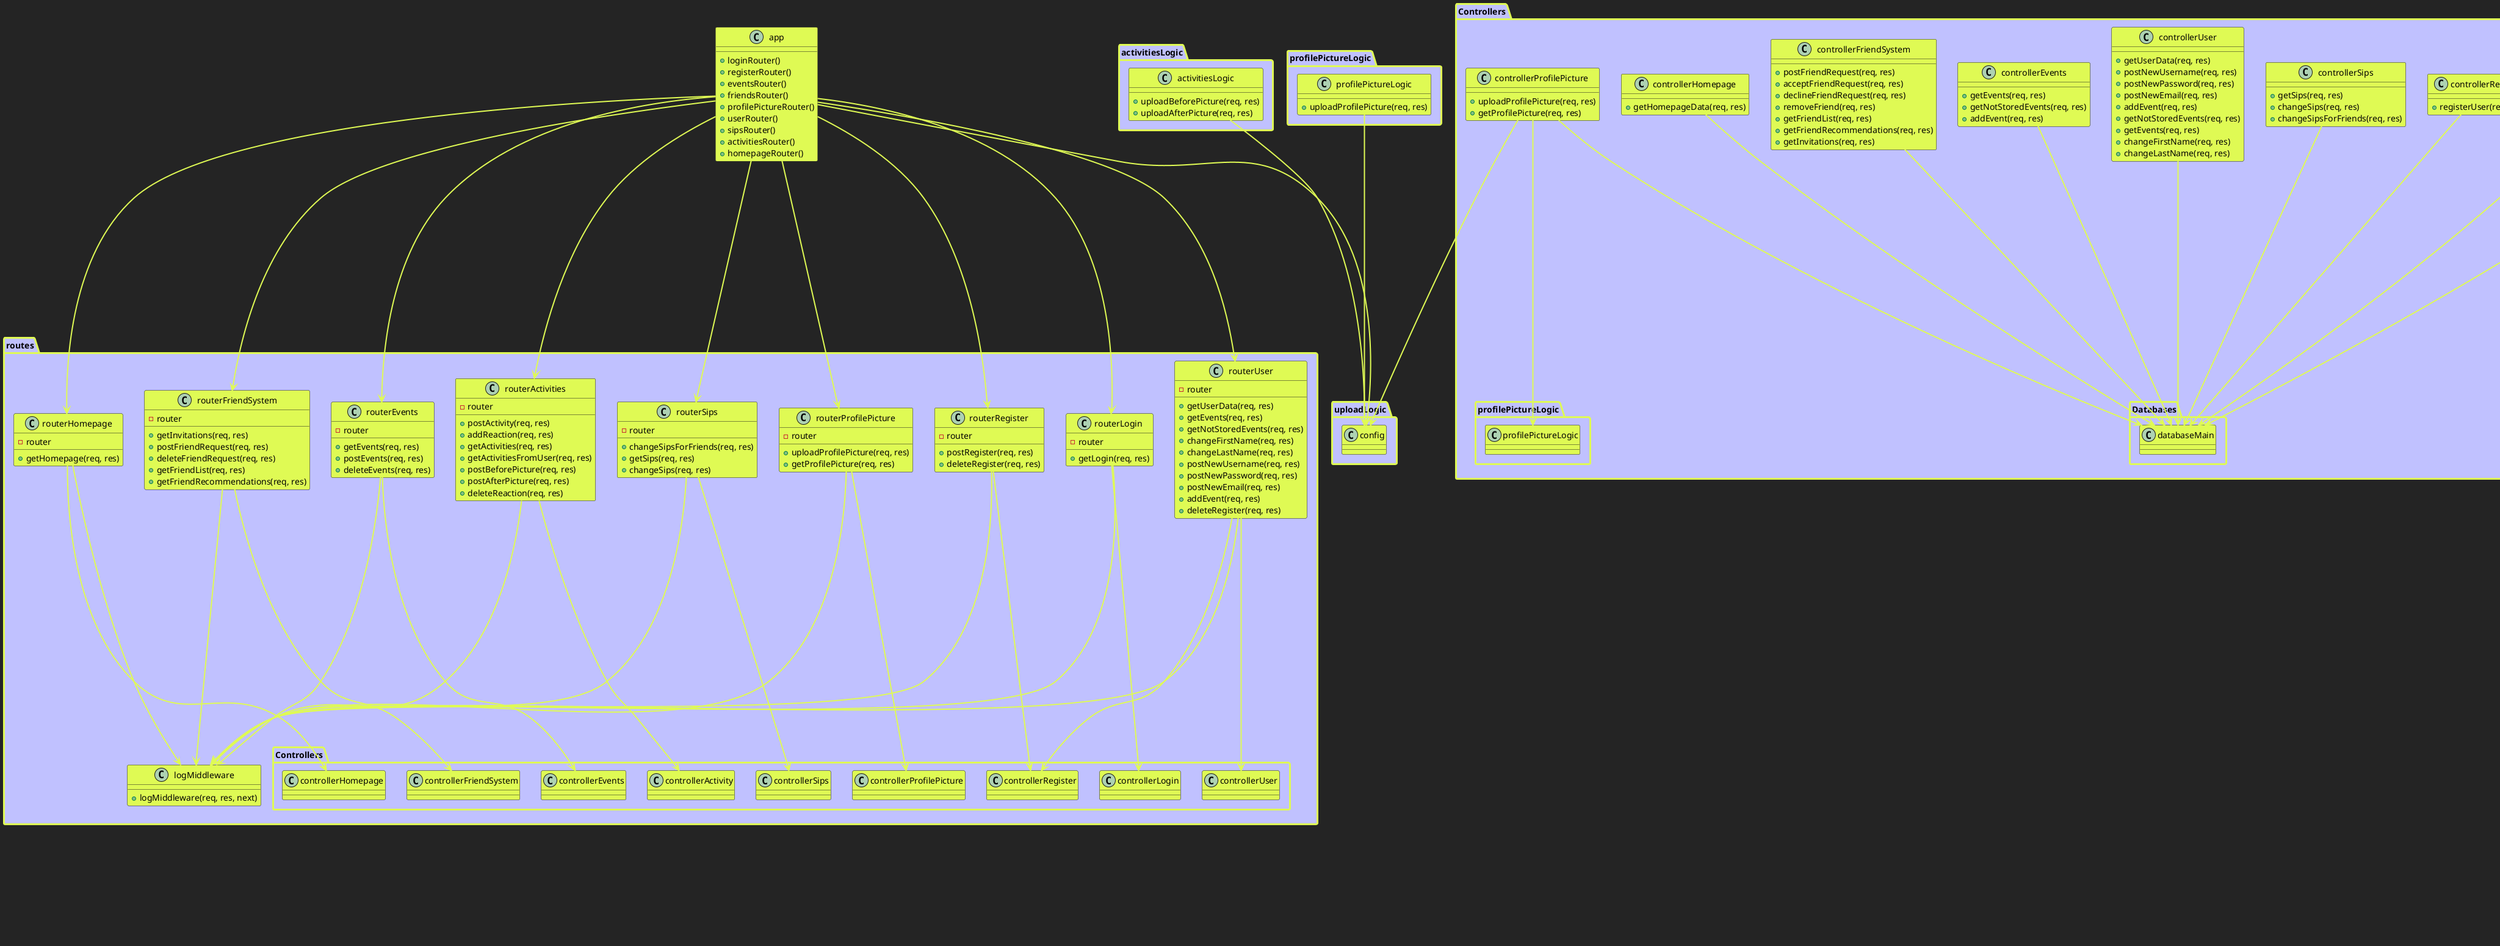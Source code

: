 @startuml

skinparam backgroundColor #242424
skinparam PackageBackgroundColor #C0C1FF
skinparam ClassBackgroundColor #DFFA54
skinparam ArrowColor #DFFA54
skinparam ArrowThickness 2
skinparam PackageBorderColor #DFFA54
skinparam PackageBorderThickness 3


class app {
    + loginRouter()
    + registerRouter()
    + eventsRouter()
    + friendsRouter()
    + profilePictureRouter()
    + userRouter()
    + sipsRouter()
    + activitiesRouter()
    + homepageRouter()
}

app --> routes.routerActivities
app --> routes.routerEvents
app --> routes.routerFriendSystem
app --> routes.routerHomepage
app --> routes.routerLogin
app --> routes.routerProfilePicture
app --> routes.routerRegister
app --> routes.routerSips
app --> routes.routerUser
app --> uploadLogic.config

package routes {
    class routerActivities {
        - router
        + postActivity(req, res)
        + addReaction(req, res)
        + getActivities(req, res)
        + getActivitiesFromUser(req, res)
        + postBeforePicture(req, res)
        + postAfterPicture(req, res)
        + deleteReaction(req, res)
    }

    class routerEvents {
        - router
        + getEvents(req, res)
        + postEvents(req, res)
        + deleteEvents(req, res)
    }

    class routerFriendSystem {
        - router
        + getInvitations(req, res)
        + postFriendRequest(req, res)
        + deleteFriendRequest(req, res)
        + getFriendList(req, res)
        + getFriendRecommendations(req, res)
    }

    class routerHomepage {
        - router
        + getHomepage(req, res)
    }

    class routerLogin {
        - router
        + getLogin(req, res)
    }

    class routerRegister {
        - router
        + postRegister(req, res)
        + deleteRegister(req, res)
    }

    class routerProfilePicture {
        - router
        + uploadProfilePicture(req, res)
        + getProfilePicture(req, res)
    }

    class routerSips {
        - router
        + changeSipsForFriends(req, res)
        + getSips(req, res)
        + changeSips(req, res)
    }

    class routerUser {
        - router
        + getUserData(req, res)
        + getEvents(req, res)
        + getNotStoredEvents(req, res)
        + changeFirstName(req, res)
        + changeLastName(req, res)
        + postNewUsername(req, res)
        + postNewPassword(req, res)
        + postNewEmail(req, res)
        + addEvent(req, res)
        + deleteRegister(req, res)
    }

    class logMiddleware {
        + logMiddleware(req, res, next)
    }

    routerActivities --> Controllers.controllerActivity
    routerEvents --> Controllers.controllerEvents
    routerFriendSystem --> Controllers.controllerFriendSystem
    routerHomepage --> Controllers.controllerHomepage
    routerLogin --> Controllers.controllerLogin
    routerProfilePicture --> Controllers.controllerProfilePicture
    routerRegister --> Controllers.controllerRegister
    routerSips --> Controllers.controllerSips
    routerUser --> Controllers.controllerUser
    routerUser --> Controllers.controllerRegister

    routerActivities --> logMiddleware
    routerEvents --> logMiddleware
    routerFriendSystem --> logMiddleware
    routerHomepage --> logMiddleware
    routerLogin --> logMiddleware
    routerProfilePicture --> logMiddleware
    routerRegister --> logMiddleware
    routerSips --> logMiddleware
    routerUser --> logMiddleware
    
}

package Controllers {
    class controllerActivity {
        + postActivity(req, res)
        + getActivities(req, res)
        + getActivitiesFromUser(req, res)
        + uploadBeforePicture(req, res)
        + uploadAfterPicture(req, res)
        + addReaction(req, res)
        + deleteReaction(req, res)
    }

    class controllerEvents {
        + getEvents(req, res)
        + getNotStoredEvents(req, res)
        + addEvent(req, res)
    }

    class controllerFriendSystem {
        + postFriendRequest(req, res)
        + acceptFriendRequest(req, res)
        + declineFriendRequest(req, res)
        + removeFriend(req, res)
        + getFriendList(req, res)
        + getFriendRecommendations(req, res)
        + getInvitations(req, res)
    }

    class controllerHomepage {
        + getHomepageData(req, res)
    }

    class controllerLogin {
        + loginUser(req, res)
        + logoutUser(req, res)
    }

    class controllerProfilePicture {
        + uploadProfilePicture(req, res)
        + getProfilePicture(req, res)
    }

    class controllerRegister {
        + registerUser(req, res)
    }

    class controllerSips {
        + getSips(req, res)
        + changeSips(req, res)
        + changeSipsForFriends(req, res)
    }

    class controllerUser {
        + getUserData(req, res)
        + postNewUsername(req, res)
        + postNewPassword(req, res)
        + postNewEmail(req, res)
        + addEvent(req, res)
        + getNotStoredEvents(req, res)
        + getEvents(req, res)
        + changeFirstName(req, res)
        + changeLastName(req, res)
    }
    controllerActivity --> Databases.databaseMain
    controllerActivity --> activitiesLogic.activitiesLogic
    controllerEvents --> Databases.databaseMain
    controllerFriendSystem --> Databases.databaseMain
    controllerHomepage --> Databases.databaseMain
    controllerLogin --> Databases.databaseMain
    controllerProfilePicture --> Databases.databaseMain
    controllerProfilePicture --> profilePictureLogic.profilePictureLogic
    controllerProfilePicture --> uploadLogic.config
    controllerRegister --> Databases.databaseMain
    controllerSips --> Databases.databaseMain
    controllerUser --> Databases.databaseMain
}

package Databases {
    
    class databaseActivity {
        + postActivity(req)
        + getActivities(req, internalCall)
        + getActivitiesFromUser(req)
        + uploadBeforePicture(activityID, fileExtension, filePathOriginal)
        + uploadAfterPicture(activityID, fileExtension, filePathOriginal)
        + addReaction(req)
        + deleteReaction(req)
    }

    class databaseEvents {
        + getEvents()
        + postEvents(req)
        + deleteEvents(req)
    }

    class databaseFriendSystem {
        + postFriendRequest(req)
        + acceptFriendRequest(fromUserID, toUserID)
        + declineFriendRequest(fromUserID, toUserID)
        + removeFriend(req)
        + getFriendList(req)
        + getFriendRecommendations(req)
        + getInvitations(req)
        + getReceivedInvitations(invitations)
        + getSentInvitations(invitations)
    }

    class databaseHomepage {
        + getHomepage(req)
        + getTheFriendActivities(req, alreadySeenIDs, limit)
        + getTheGames(games, alreadySeenIDs, limit)
        + getTheEvents(events, alreadySeenIDs, limit)
    }

    class databaseLogin {
        + getLoginData(req)
    }

    class databaseMain {
        + connectToDB()
        + getDB()
        + postEvents(req)
        + deleteEvents(req)
        + getEvents()
        + getLoginData(req)
        + postUser(req)
        + deleteUser(req)
        + postFriendRequest(req)
        + acceptFriendRequest(fromUsername, toUsername)
        + declineFriendRequest(fromUserID, toUserID)
        + removeFriend(req)
        + getFriendList(req)
        + getFriendRecommendations(req)
        + getInvitations(req)
        + uploadProfilePicture(userID, fileExtension, filePathOriginal)
        + getUserData(req)
        + getEventsData(req)
        + getNotStoredEvents(userID)
        + postNewUsername(req)
        + postNewPassword(req)
        + postNewEmail(req)
        + getProfilePictureURL(username, original)
        + deleteProfilePictureURL(username)
        + postActivity(req)
        + getActivities(req, internalCall)
        + getActivitiesFromUser(req)
        + addReaction(req)
        + deleteReaction(req)
        + uploadBeforePicture(activityID, fileExtension, filePathOriginal)
        + uploadAfterPicture(activityID, fileExtension, filePathOriginal)
        + getSips(userID)
        + changeSips(userID, sipsNew)
        + changeFirstName(userID, newName)
        + changeLastName(userID, newName)
        + addEvent(req)
        + getHomepage(req)
        + getSipsterID(username)
        + initializeCollections()
    }

    class databaseProfilePicture {
        + uploadProfilePicture(userID, fileExtension, filePathOriginal)
        + getProfilePictureURL(userIDObj, original)
        + deleteProfilePictureURL(userIDObj)
    }

    class databaseRegister {
        + postUser(req)
        + deleteUser(req)
    }

    class databaseSips {
        + getSips(userID)
        + changeSips(userID, sipsNew)
    }

    class databaseUser {
        + getUserData(req)
        + getEventsData(req)
        + getNotStoredEvents(userID)
        + postNewUsername(req)
        + postNewPassword(req)
        + postNewEmail(req)
        + addEvent(req)
        + changeFirstName(userID, newName)
        + changeLastName(userID, newName)
    }

    databaseActivity --> databaseMain
    databaseEvents --> databaseMain
    databaseFriendSystem --> databaseMain
    databaseFriendSystem --> friendSystemLogic.FriendsRecommendationLogic
    databaseHomepage --> databaseMain
    databaseLogin --> databaseMain
    databaseLogin --> registerLogic.registerPatterns
    databaseProfilePicture --> databaseMain
    databaseRegister --> databaseMain
    databaseRegister --> registerLogic.registerPatterns
    databaseSips --> databaseMain
    databaseUser --> databaseMain
    databaseUser --> registerLogic.registerPatterns
    databaseMain --> databaseActivity
    databaseMain --> databaseEvents
    databaseMain --> databaseFriendSystem
    databaseMain --> databaseHomepage
    databaseMain --> databaseLogin
    databaseMain --> databaseProfilePicture
    databaseMain --> databaseRegister
    databaseMain --> databaseSips
    databaseMain --> databaseUser
}

package activitiesLogic {
    class activitiesLogic {
        + uploadBeforePicture(req, res)
        + uploadAfterPicture(req, res)
    }
    activitiesLogic --> uploadLogic.config
}

package friendSystemLogic {
    class FriendsRecommendationLogic {
        + checkForFriendsInRecommendations(friendRecommendations, username)
    }
}

package profilePictureLogic {
    class profilePictureLogic {
        + uploadProfilePicture(req, res)
    }
    profilePictureLogic --> uploadLogic.config
}

package registerLogic {
    class registerPatterns {
        + isValidEmail(email)
        + isValidPassword(password)
        + encryptPassword(password)
        + encryptPasswordWithSalt(salt, password)
    }
}

package uploadLogic {
    class config {
    }
}

@enduml

